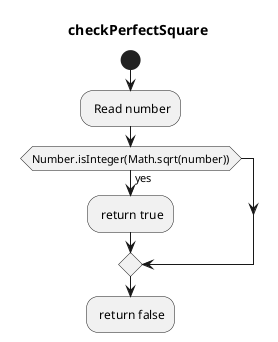 @startuml CheckPerfectSquare
    title checkPerfectSquare
    start
    : Read number; 
    if (Number.isInteger(Math.sqrt(number))) then (yes)
        : return true; 
    endif
     : return false; 
@enduml